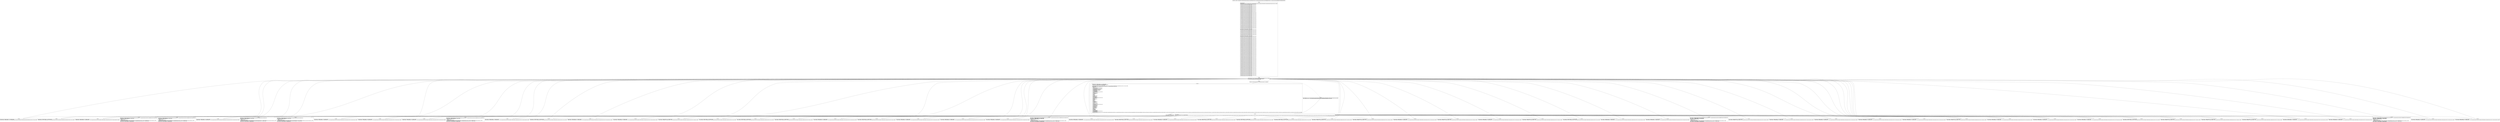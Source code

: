 digraph "CFG forcom.google.android.gms.internal.ads.zzari.createFromParcel(Landroid\/os\/Parcel;)Ljava\/lang\/Object;" {
Node_0 [shape=record,label="{0\:\ 0x0000|MTH_ENTER_BLOCK\l|0x0000: INVOKE  (r64 I:int) = (r67 I:android.os.Parcel) com.google.android.gms.common.internal.safeparcel.SafeParcelReader.validateObjectHeader(android.os.Parcel):int type: STATIC \l0x0004: CONST  (r3 I:?[int, float, boolean, short, byte, char, OBJECT, ARRAY]) = \l  (0 ?[int, float, boolean, short, byte, char, OBJECT, ARRAY])\l \l0x0005: CONST  (r4 I:?[int, float, boolean, short, byte, char, OBJECT, ARRAY]) = \l  (0 ?[int, float, boolean, short, byte, char, OBJECT, ARRAY])\l \l0x0006: CONST  (r5 I:?[int, float, boolean, short, byte, char, OBJECT, ARRAY]) = \l  (0 ?[int, float, boolean, short, byte, char, OBJECT, ARRAY])\l \l0x0007: CONST  (r6 I:?[int, float, boolean, short, byte, char, OBJECT, ARRAY]) = \l  (0 ?[int, float, boolean, short, byte, char, OBJECT, ARRAY])\l \l0x0008: CONST  (r7 I:?[int, float, boolean, short, byte, char, OBJECT, ARRAY]) = \l  (0 ?[int, float, boolean, short, byte, char, OBJECT, ARRAY])\l \l0x0009: CONST  (r8 I:?[int, float, boolean, short, byte, char, OBJECT, ARRAY]) = \l  (0 ?[int, float, boolean, short, byte, char, OBJECT, ARRAY])\l \l0x000a: CONST  (r9 I:?[int, float, boolean, short, byte, char, OBJECT, ARRAY]) = \l  (0 ?[int, float, boolean, short, byte, char, OBJECT, ARRAY])\l \l0x000b: CONST  (r10 I:?[int, float, boolean, short, byte, char, OBJECT, ARRAY]) = \l  (0 ?[int, float, boolean, short, byte, char, OBJECT, ARRAY])\l \l0x000c: CONST  (r11 I:?[int, float, boolean, short, byte, char, OBJECT, ARRAY]) = \l  (0 ?[int, float, boolean, short, byte, char, OBJECT, ARRAY])\l \l0x000d: CONST  (r12 I:?[int, float, boolean, short, byte, char, OBJECT, ARRAY]) = \l  (0 ?[int, float, boolean, short, byte, char, OBJECT, ARRAY])\l \l0x000e: CONST  (r13 I:?[int, float, boolean, short, byte, char, OBJECT, ARRAY]) = \l  (0 ?[int, float, boolean, short, byte, char, OBJECT, ARRAY])\l \l0x000f: CONST  (r14 I:?[int, float, boolean, short, byte, char, OBJECT, ARRAY]) = \l  (0 ?[int, float, boolean, short, byte, char, OBJECT, ARRAY])\l \l0x0010: CONST  (r15 I:?[int, float, boolean, short, byte, char, OBJECT, ARRAY]) = \l  (0 ?[int, float, boolean, short, byte, char, OBJECT, ARRAY])\l \l0x0011: CONST  (r16 I:?[int, float, boolean, short, byte, char, OBJECT, ARRAY]) = \l  (0 ?[int, float, boolean, short, byte, char, OBJECT, ARRAY])\l \l0x0013: CONST  (r17 I:?[int, float, boolean, short, byte, char, OBJECT, ARRAY]) = \l  (0 ?[int, float, boolean, short, byte, char, OBJECT, ARRAY])\l \l0x0015: CONST  (r18 I:?[int, float, boolean, short, byte, char, OBJECT, ARRAY]) = \l  (0 ?[int, float, boolean, short, byte, char, OBJECT, ARRAY])\l \l0x0017: CONST  (r19 I:?[int, float, boolean, short, byte, char, OBJECT, ARRAY]) = \l  (0 ?[int, float, boolean, short, byte, char, OBJECT, ARRAY])\l \l0x0019: CONST  (r20 I:?[int, float, boolean, short, byte, char, OBJECT, ARRAY]) = \l  (0 ?[int, float, boolean, short, byte, char, OBJECT, ARRAY])\l \l0x001b: CONST  (r21 I:?[int, float, boolean, short, byte, char, OBJECT, ARRAY]) = \l  (0 ?[int, float, boolean, short, byte, char, OBJECT, ARRAY])\l \l0x001d: CONST  (r22 I:?[int, float, boolean, short, byte, char, OBJECT, ARRAY]) = \l  (0 ?[int, float, boolean, short, byte, char, OBJECT, ARRAY])\l \l0x001f: CONST  (r23 I:?[long, double]) = (0 ?[long, double]) \l0x0021: CONST  (r25 I:?[int, float, boolean, short, byte, char, OBJECT, ARRAY]) = \l  (0 ?[int, float, boolean, short, byte, char, OBJECT, ARRAY])\l \l0x0023: CONST  (r26 I:?[int, float, boolean, short, byte, char, OBJECT, ARRAY]) = \l  (0 ?[int, float, boolean, short, byte, char, OBJECT, ARRAY])\l \l0x0025: CONST  (r27 I:?[int, float, boolean, short, byte, char, OBJECT, ARRAY]) = \l  (0 ?[int, float, boolean, short, byte, char, OBJECT, ARRAY])\l \l0x0027: CONST  (r28 I:?[int, float, boolean, short, byte, char, OBJECT, ARRAY]) = \l  (0 ?[int, float, boolean, short, byte, char, OBJECT, ARRAY])\l \l0x0029: CONST  (r29 I:?[int, float, boolean, short, byte, char, OBJECT, ARRAY]) = \l  (0 ?[int, float, boolean, short, byte, char, OBJECT, ARRAY])\l \l0x002b: CONST  (r30 I:?[long, double]) = (0 ?[long, double]) \l0x002d: CONST  (r32 I:?[int, float, boolean, short, byte, char, OBJECT, ARRAY]) = \l  (0 ?[int, float, boolean, short, byte, char, OBJECT, ARRAY])\l \l0x002f: CONST  (r33 I:?[int, float, boolean, short, byte, char, OBJECT, ARRAY]) = \l  (0 ?[int, float, boolean, short, byte, char, OBJECT, ARRAY])\l \l0x0031: CONST  (r34 I:?[int, float, boolean, short, byte, char, OBJECT, ARRAY]) = \l  (0 ?[int, float, boolean, short, byte, char, OBJECT, ARRAY])\l \l0x0033: CONST  (r35 I:?[int, float, boolean, short, byte, char, OBJECT, ARRAY]) = \l  (0 ?[int, float, boolean, short, byte, char, OBJECT, ARRAY])\l \l0x0035: CONST  (r36 I:?[int, float, boolean, short, byte, char, OBJECT, ARRAY]) = \l  (0 ?[int, float, boolean, short, byte, char, OBJECT, ARRAY])\l \l0x0037: CONST  (r37 I:?[int, float, boolean, short, byte, char, OBJECT, ARRAY]) = \l  (0 ?[int, float, boolean, short, byte, char, OBJECT, ARRAY])\l \l0x0039: CONST  (r38 I:?[int, float, boolean, short, byte, char, OBJECT, ARRAY]) = \l  (0 ?[int, float, boolean, short, byte, char, OBJECT, ARRAY])\l \l0x003b: CONST  (r39 I:?[int, float, boolean, short, byte, char, OBJECT, ARRAY]) = \l  (0 ?[int, float, boolean, short, byte, char, OBJECT, ARRAY])\l \l0x003d: CONST  (r40 I:?[int, float, boolean, short, byte, char, OBJECT, ARRAY]) = \l  (0 ?[int, float, boolean, short, byte, char, OBJECT, ARRAY])\l \l0x003f: CONST  (r41 I:?[int, float, boolean, short, byte, char, OBJECT, ARRAY]) = \l  (0 ?[int, float, boolean, short, byte, char, OBJECT, ARRAY])\l \l0x0041: CONST  (r42 I:?[int, float, boolean, short, byte, char, OBJECT, ARRAY]) = \l  (0 ?[int, float, boolean, short, byte, char, OBJECT, ARRAY])\l \l0x0043: CONST  (r43 I:?[int, float, boolean, short, byte, char, OBJECT, ARRAY]) = \l  (0 ?[int, float, boolean, short, byte, char, OBJECT, ARRAY])\l \l0x0045: CONST  (r44 I:?[int, float, boolean, short, byte, char, OBJECT, ARRAY]) = \l  (0 ?[int, float, boolean, short, byte, char, OBJECT, ARRAY])\l \l0x0047: CONST  (r45 I:?[int, float, boolean, short, byte, char, OBJECT, ARRAY]) = \l  (0 ?[int, float, boolean, short, byte, char, OBJECT, ARRAY])\l \l0x0049: CONST  (r46 I:?[int, float, boolean, short, byte, char, OBJECT, ARRAY]) = \l  (0 ?[int, float, boolean, short, byte, char, OBJECT, ARRAY])\l \l0x004b: CONST  (r47 I:?[int, float, boolean, short, byte, char, OBJECT, ARRAY]) = \l  (0 ?[int, float, boolean, short, byte, char, OBJECT, ARRAY])\l \l0x004d: CONST  (r48 I:?[int, float, boolean, short, byte, char, OBJECT, ARRAY]) = \l  (0 ?[int, float, boolean, short, byte, char, OBJECT, ARRAY])\l \l0x004f: CONST  (r49 I:?[int, float, boolean, short, byte, char, OBJECT, ARRAY]) = \l  (0 ?[int, float, boolean, short, byte, char, OBJECT, ARRAY])\l \l0x0051: CONST  (r50 I:?[int, float, boolean, short, byte, char, OBJECT, ARRAY]) = \l  (0 ?[int, float, boolean, short, byte, char, OBJECT, ARRAY])\l \l0x0053: CONST  (r51 I:?[int, float, boolean, short, byte, char, OBJECT, ARRAY]) = \l  (0 ?[int, float, boolean, short, byte, char, OBJECT, ARRAY])\l \l0x0055: CONST  (r52 I:?[int, float, boolean, short, byte, char, OBJECT, ARRAY]) = \l  (0 ?[int, float, boolean, short, byte, char, OBJECT, ARRAY])\l \l0x0057: CONST  (r53 I:?[int, float, boolean, short, byte, char, OBJECT, ARRAY]) = \l  (0 ?[int, float, boolean, short, byte, char, OBJECT, ARRAY])\l \l0x0059: CONST  (r54 I:?[int, float, boolean, short, byte, char, OBJECT, ARRAY]) = \l  (0 ?[int, float, boolean, short, byte, char, OBJECT, ARRAY])\l \l0x005b: CONST  (r55 I:?[int, float, boolean, short, byte, char, OBJECT, ARRAY]) = \l  (0 ?[int, float, boolean, short, byte, char, OBJECT, ARRAY])\l \l0x005d: CONST  (r56 I:?[int, float, boolean, short, byte, char, OBJECT, ARRAY]) = \l  (0 ?[int, float, boolean, short, byte, char, OBJECT, ARRAY])\l \l0x005f: CONST  (r57 I:?[int, float, boolean, short, byte, char, OBJECT, ARRAY]) = \l  (0 ?[int, float, boolean, short, byte, char, OBJECT, ARRAY])\l \l0x0061: CONST  (r58 I:?[int, float, boolean, short, byte, char, OBJECT, ARRAY]) = \l  (0 ?[int, float, boolean, short, byte, char, OBJECT, ARRAY])\l \l0x0063: CONST  (r59 I:?[int, float, boolean, short, byte, char, OBJECT, ARRAY]) = \l  (0 ?[int, float, boolean, short, byte, char, OBJECT, ARRAY])\l \l0x0065: CONST  (r60 I:?[int, float, boolean, short, byte, char, OBJECT, ARRAY]) = \l  (0 ?[int, float, boolean, short, byte, char, OBJECT, ARRAY])\l \l0x0067: CONST  (r61 I:?[int, float, boolean, short, byte, char, OBJECT, ARRAY]) = \l  (0 ?[int, float, boolean, short, byte, char, OBJECT, ARRAY])\l \l0x0069: CONST  (r62 I:?[int, float, boolean, short, byte, char, OBJECT, ARRAY]) = \l  (0 ?[int, float, boolean, short, byte, char, OBJECT, ARRAY])\l \l0x006b: CONST  (r63 I:?[int, float, boolean, short, byte, char, OBJECT, ARRAY]) = \l  (0 ?[int, float, boolean, short, byte, char, OBJECT, ARRAY])\l \l}"];
Node_1 [shape=record,label="{1\:\ 0x006d|0x006d: INVOKE  (r2 I:int) = (r67 I:android.os.Parcel) android.os.Parcel.dataPosition():int type: VIRTUAL \l0x0071: MOVE  (r0 I:?[int, float, boolean, short, byte, char, OBJECT, ARRAY]) = \l  (r64 I:?[int, float, boolean, short, byte, char, OBJECT, ARRAY])\l \l}"];
Node_2 [shape=record,label="{2\:\ 0x0073|0x0073: IF  (r2 I:?[int, byte, short, char]) \>= (r0 I:?[int, byte, short, char])  \-\> B:65:0x0284 \l}"];
Node_3 [shape=record,label="{3\:\ 0x0075|0x0075: INVOKE  (r2 I:int) = (r67 I:android.os.Parcel) com.google.android.gms.common.internal.safeparcel.SafeParcelReader.readHeader(android.os.Parcel):int type: STATIC \l0x0079: INVOKE  (r65 I:int) = (r2 I:int) com.google.android.gms.common.internal.safeparcel.SafeParcelReader.getFieldId(int):int type: STATIC \l}"];
Node_4 [shape=record,label="{4\:\ 0x007d|0x007d: SWITCH  \l  (r65 I:?[int, float, boolean, short, byte, char, OBJECT, ARRAY])\l k:[1, 2, 3, 4, 5, 6, 7, 8, 9, 10, 11, 12, 13, 14, 15, 16, 17, 18, 19, 20, 21, 22, 23, 24, 25, 26, 27, 28, 29, 30, 31, 32, 33, 34, 35, 36, 37, 38, 39, 40, 41, 42, 43, 44, 45, 46, 47, 48, 49, 50, 51, 52, 53, 54, 55, 56, 57, 58, 59, 60, 61, 62, 63, 64, 65] t:[0x0086, 0x008d, 0x0094, 0x00a0, 0x00ac, 0x00b3, 0x00bf, 0x00cb, 0x00d2, 0x00d9, 0x00e0, 0x00ec, 0x00f4, 0x00fc, 0x0104, 0x010c, 0x0080, 0x0114, 0x011c, 0x0124, 0x012c, 0x0080, 0x0080, 0x0080, 0x0134, 0x013c, 0x0144, 0x014c, 0x0154, 0x0164, 0x016c, 0x0080, 0x0174, 0x017c, 0x0184, 0x018c, 0x0194, 0x019c, 0x01a4, 0x01ac, 0x01b4, 0x01bc, 0x01c4, 0x01cc, 0x01d4, 0x01dc, 0x01ec, 0x01f4, 0x01fc, 0x0204, 0x020c, 0x0214, 0x021c, 0x0224, 0x022c, 0x0234, 0x023c, 0x0244, 0x024c, 0x0254, 0x025c, 0x0080, 0x0264, 0x0274, 0x027c] \l}"];
Node_5 [shape=record,label="{5\:\ 0x0080|0x0080: MOVE  (r0 I:?[OBJECT, ARRAY]) = (r67 I:?[OBJECT, ARRAY]) \l0x0082: INVOKE  (r0 I:android.os.Parcel), (r2 I:int) com.google.android.gms.common.internal.safeparcel.SafeParcelReader.skipUnknownField(android.os.Parcel, int):void type: STATIC \l}"];
Node_6 [shape=record,label="{6\:\ 0x0086|0x0086: MOVE  (r0 I:?[OBJECT, ARRAY]) = (r67 I:?[OBJECT, ARRAY]) \l0x0088: INVOKE  (r3 I:int) = (r0 I:android.os.Parcel), (r2 I:int) com.google.android.gms.common.internal.safeparcel.SafeParcelReader.readInt(android.os.Parcel, int):int type: STATIC \l}"];
Node_7 [shape=record,label="{7\:\ 0x008d|0x008d: MOVE  (r0 I:?[OBJECT, ARRAY]) = (r67 I:?[OBJECT, ARRAY]) \l0x008f: INVOKE  (r4 I:android.os.Bundle) = (r0 I:android.os.Parcel), (r2 I:int) com.google.android.gms.common.internal.safeparcel.SafeParcelReader.createBundle(android.os.Parcel, int):android.os.Bundle type: STATIC \l}"];
Node_8 [shape=record,label="{8\:\ 0x0094|0x0094: SGET  (r5 I:android.os.Parcelable$Creator\<com.google.android.gms.internal.ads.zzxx\>) =  com.google.android.gms.internal.ads.zzxx.CREATOR android.os.Parcelable$Creator \l0x0096: MOVE  (r0 I:?[OBJECT, ARRAY]) = (r67 I:?[OBJECT, ARRAY]) \l0x0098: INVOKE  (r2 I:android.os.Parcelable) = \l  (r0 I:android.os.Parcel)\l  (r2 I:int)\l  (r5 I:android.os.Parcelable$Creator)\l com.google.android.gms.common.internal.safeparcel.SafeParcelReader.createParcelable(android.os.Parcel, int, android.os.Parcelable$Creator):android.os.Parcelable type: STATIC \l0x009c: CHECK_CAST  (r2 I:com.google.android.gms.internal.ads.zzxx) = (com.google.android.gms.internal.ads.zzxx) (r2 I:?[OBJECT, ARRAY]) \l0x009e: MOVE  (r5 I:?[OBJECT, ARRAY]) = (r2 I:?[OBJECT, ARRAY]) \l}"];
Node_9 [shape=record,label="{9\:\ 0x00a0|0x00a0: SGET  (r6 I:android.os.Parcelable$Creator\<com.google.android.gms.internal.ads.zzyb\>) =  com.google.android.gms.internal.ads.zzyb.CREATOR android.os.Parcelable$Creator \l0x00a2: MOVE  (r0 I:?[OBJECT, ARRAY]) = (r67 I:?[OBJECT, ARRAY]) \l0x00a4: INVOKE  (r2 I:android.os.Parcelable) = \l  (r0 I:android.os.Parcel)\l  (r2 I:int)\l  (r6 I:android.os.Parcelable$Creator)\l com.google.android.gms.common.internal.safeparcel.SafeParcelReader.createParcelable(android.os.Parcel, int, android.os.Parcelable$Creator):android.os.Parcelable type: STATIC \l0x00a8: CHECK_CAST  (r2 I:com.google.android.gms.internal.ads.zzyb) = (com.google.android.gms.internal.ads.zzyb) (r2 I:?[OBJECT, ARRAY]) \l0x00aa: MOVE  (r6 I:?[OBJECT, ARRAY]) = (r2 I:?[OBJECT, ARRAY]) \l}"];
Node_10 [shape=record,label="{10\:\ 0x00ac|0x00ac: MOVE  (r0 I:?[OBJECT, ARRAY]) = (r67 I:?[OBJECT, ARRAY]) \l0x00ae: INVOKE  (r7 I:java.lang.String) = (r0 I:android.os.Parcel), (r2 I:int) com.google.android.gms.common.internal.safeparcel.SafeParcelReader.createString(android.os.Parcel, int):java.lang.String type: STATIC \l}"];
Node_11 [shape=record,label="{11\:\ 0x00b3|0x00b3: SGET  (r8 I:android.os.Parcelable$Creator) =  android.content.pm.ApplicationInfo.CREATOR android.os.Parcelable$Creator \l0x00b5: MOVE  (r0 I:?[OBJECT, ARRAY]) = (r67 I:?[OBJECT, ARRAY]) \l0x00b7: INVOKE  (r2 I:android.os.Parcelable) = \l  (r0 I:android.os.Parcel)\l  (r2 I:int)\l  (r8 I:android.os.Parcelable$Creator)\l com.google.android.gms.common.internal.safeparcel.SafeParcelReader.createParcelable(android.os.Parcel, int, android.os.Parcelable$Creator):android.os.Parcelable type: STATIC \l0x00bb: CHECK_CAST  (r2 I:android.content.pm.ApplicationInfo) = (android.content.pm.ApplicationInfo) (r2 I:?[OBJECT, ARRAY]) \l0x00bd: MOVE  (r8 I:?[OBJECT, ARRAY]) = (r2 I:?[OBJECT, ARRAY]) \l}"];
Node_12 [shape=record,label="{12\:\ 0x00bf|0x00bf: SGET  (r9 I:android.os.Parcelable$Creator) =  android.content.pm.PackageInfo.CREATOR android.os.Parcelable$Creator \l0x00c1: MOVE  (r0 I:?[OBJECT, ARRAY]) = (r67 I:?[OBJECT, ARRAY]) \l0x00c3: INVOKE  (r2 I:android.os.Parcelable) = \l  (r0 I:android.os.Parcel)\l  (r2 I:int)\l  (r9 I:android.os.Parcelable$Creator)\l com.google.android.gms.common.internal.safeparcel.SafeParcelReader.createParcelable(android.os.Parcel, int, android.os.Parcelable$Creator):android.os.Parcelable type: STATIC \l0x00c7: CHECK_CAST  (r2 I:android.content.pm.PackageInfo) = (android.content.pm.PackageInfo) (r2 I:?[OBJECT, ARRAY]) \l0x00c9: MOVE  (r9 I:?[OBJECT, ARRAY]) = (r2 I:?[OBJECT, ARRAY]) \l}"];
Node_13 [shape=record,label="{13\:\ 0x00cb|0x00cb: MOVE  (r0 I:?[OBJECT, ARRAY]) = (r67 I:?[OBJECT, ARRAY]) \l0x00cd: INVOKE  (r10 I:java.lang.String) = (r0 I:android.os.Parcel), (r2 I:int) com.google.android.gms.common.internal.safeparcel.SafeParcelReader.createString(android.os.Parcel, int):java.lang.String type: STATIC \l}"];
Node_14 [shape=record,label="{14\:\ 0x00d2|0x00d2: MOVE  (r0 I:?[OBJECT, ARRAY]) = (r67 I:?[OBJECT, ARRAY]) \l0x00d4: INVOKE  (r11 I:java.lang.String) = (r0 I:android.os.Parcel), (r2 I:int) com.google.android.gms.common.internal.safeparcel.SafeParcelReader.createString(android.os.Parcel, int):java.lang.String type: STATIC \l}"];
Node_15 [shape=record,label="{15\:\ 0x00d9|0x00d9: MOVE  (r0 I:?[OBJECT, ARRAY]) = (r67 I:?[OBJECT, ARRAY]) \l0x00db: INVOKE  (r12 I:java.lang.String) = (r0 I:android.os.Parcel), (r2 I:int) com.google.android.gms.common.internal.safeparcel.SafeParcelReader.createString(android.os.Parcel, int):java.lang.String type: STATIC \l}"];
Node_16 [shape=record,label="{16\:\ 0x00e0|0x00e0: SGET  (r13 I:android.os.Parcelable$Creator\<com.google.android.gms.internal.ads.zzbaj\>) =  com.google.android.gms.internal.ads.zzbaj.CREATOR android.os.Parcelable$Creator \l0x00e2: MOVE  (r0 I:?[OBJECT, ARRAY]) = (r67 I:?[OBJECT, ARRAY]) \l0x00e4: INVOKE  (r2 I:android.os.Parcelable) = \l  (r0 I:android.os.Parcel)\l  (r2 I:int)\l  (r13 I:android.os.Parcelable$Creator)\l com.google.android.gms.common.internal.safeparcel.SafeParcelReader.createParcelable(android.os.Parcel, int, android.os.Parcelable$Creator):android.os.Parcelable type: STATIC \l0x00e8: CHECK_CAST  (r2 I:com.google.android.gms.internal.ads.zzbaj) = (com.google.android.gms.internal.ads.zzbaj) (r2 I:?[OBJECT, ARRAY]) \l0x00ea: MOVE  (r13 I:?[OBJECT, ARRAY]) = (r2 I:?[OBJECT, ARRAY]) \l}"];
Node_17 [shape=record,label="{17\:\ 0x00ec|0x00ec: MOVE  (r0 I:?[OBJECT, ARRAY]) = (r67 I:?[OBJECT, ARRAY]) \l0x00ee: INVOKE  (r14 I:android.os.Bundle) = (r0 I:android.os.Parcel), (r2 I:int) com.google.android.gms.common.internal.safeparcel.SafeParcelReader.createBundle(android.os.Parcel, int):android.os.Bundle type: STATIC \l}"];
Node_18 [shape=record,label="{18\:\ 0x00f4|0x00f4: MOVE  (r0 I:?[OBJECT, ARRAY]) = (r67 I:?[OBJECT, ARRAY]) \l0x00f6: INVOKE  (r15 I:int) = (r0 I:android.os.Parcel), (r2 I:int) com.google.android.gms.common.internal.safeparcel.SafeParcelReader.readInt(android.os.Parcel, int):int type: STATIC \l}"];
Node_19 [shape=record,label="{19\:\ 0x00fc|0x00fc: MOVE  (r0 I:?[OBJECT, ARRAY]) = (r67 I:?[OBJECT, ARRAY]) \l0x00fe: INVOKE  (r16 I:java.util.ArrayList) = (r0 I:android.os.Parcel), (r2 I:int) com.google.android.gms.common.internal.safeparcel.SafeParcelReader.createStringList(android.os.Parcel, int):java.util.ArrayList type: STATIC \l}"];
Node_20 [shape=record,label="{20\:\ 0x0104|0x0104: MOVE  (r0 I:?[OBJECT, ARRAY]) = (r67 I:?[OBJECT, ARRAY]) \l0x0106: INVOKE  (r17 I:android.os.Bundle) = (r0 I:android.os.Parcel), (r2 I:int) com.google.android.gms.common.internal.safeparcel.SafeParcelReader.createBundle(android.os.Parcel, int):android.os.Bundle type: STATIC \l}"];
Node_21 [shape=record,label="{21\:\ 0x010c|0x010c: MOVE  (r0 I:?[OBJECT, ARRAY]) = (r67 I:?[OBJECT, ARRAY]) \l0x010e: INVOKE  (r18 I:boolean) = (r0 I:android.os.Parcel), (r2 I:int) com.google.android.gms.common.internal.safeparcel.SafeParcelReader.readBoolean(android.os.Parcel, int):boolean type: STATIC \l}"];
Node_22 [shape=record,label="{22\:\ 0x0114|0x0114: MOVE  (r0 I:?[OBJECT, ARRAY]) = (r67 I:?[OBJECT, ARRAY]) \l0x0116: INVOKE  (r19 I:int) = (r0 I:android.os.Parcel), (r2 I:int) com.google.android.gms.common.internal.safeparcel.SafeParcelReader.readInt(android.os.Parcel, int):int type: STATIC \l}"];
Node_23 [shape=record,label="{23\:\ 0x011c|0x011c: MOVE  (r0 I:?[OBJECT, ARRAY]) = (r67 I:?[OBJECT, ARRAY]) \l0x011e: INVOKE  (r20 I:int) = (r0 I:android.os.Parcel), (r2 I:int) com.google.android.gms.common.internal.safeparcel.SafeParcelReader.readInt(android.os.Parcel, int):int type: STATIC \l}"];
Node_24 [shape=record,label="{24\:\ 0x0124|0x0124: MOVE  (r0 I:?[OBJECT, ARRAY]) = (r67 I:?[OBJECT, ARRAY]) \l0x0126: INVOKE  (r21 I:float) = (r0 I:android.os.Parcel), (r2 I:int) com.google.android.gms.common.internal.safeparcel.SafeParcelReader.readFloat(android.os.Parcel, int):float type: STATIC \l}"];
Node_25 [shape=record,label="{25\:\ 0x012c|0x012c: MOVE  (r0 I:?[OBJECT, ARRAY]) = (r67 I:?[OBJECT, ARRAY]) \l0x012e: INVOKE  (r22 I:java.lang.String) = (r0 I:android.os.Parcel), (r2 I:int) com.google.android.gms.common.internal.safeparcel.SafeParcelReader.createString(android.os.Parcel, int):java.lang.String type: STATIC \l}"];
Node_26 [shape=record,label="{26\:\ 0x0134|0x0134: MOVE  (r0 I:?[OBJECT, ARRAY]) = (r67 I:?[OBJECT, ARRAY]) \l0x0136: INVOKE  (r23 I:long) = (r0 I:android.os.Parcel), (r2 I:int) com.google.android.gms.common.internal.safeparcel.SafeParcelReader.readLong(android.os.Parcel, int):long type: STATIC \l}"];
Node_27 [shape=record,label="{27\:\ 0x013c|0x013c: MOVE  (r0 I:?[OBJECT, ARRAY]) = (r67 I:?[OBJECT, ARRAY]) \l0x013e: INVOKE  (r25 I:java.lang.String) = (r0 I:android.os.Parcel), (r2 I:int) com.google.android.gms.common.internal.safeparcel.SafeParcelReader.createString(android.os.Parcel, int):java.lang.String type: STATIC \l}"];
Node_28 [shape=record,label="{28\:\ 0x0144|0x0144: MOVE  (r0 I:?[OBJECT, ARRAY]) = (r67 I:?[OBJECT, ARRAY]) \l0x0146: INVOKE  (r26 I:java.util.ArrayList) = (r0 I:android.os.Parcel), (r2 I:int) com.google.android.gms.common.internal.safeparcel.SafeParcelReader.createStringList(android.os.Parcel, int):java.util.ArrayList type: STATIC \l}"];
Node_29 [shape=record,label="{29\:\ 0x014c|0x014c: MOVE  (r0 I:?[OBJECT, ARRAY]) = (r67 I:?[OBJECT, ARRAY]) \l0x014e: INVOKE  (r27 I:java.lang.String) = (r0 I:android.os.Parcel), (r2 I:int) com.google.android.gms.common.internal.safeparcel.SafeParcelReader.createString(android.os.Parcel, int):java.lang.String type: STATIC \l}"];
Node_30 [shape=record,label="{30\:\ 0x0154|0x0154: SGET  (r28 I:android.os.Parcelable$Creator\<com.google.android.gms.internal.ads.zzadx\>) =  com.google.android.gms.internal.ads.zzadx.CREATOR android.os.Parcelable$Creator \l0x0156: MOVE  (r0 I:?[OBJECT, ARRAY]) = (r67 I:?[OBJECT, ARRAY]) \l0x0158: MOVE  (r1 I:?[OBJECT, ARRAY]) = (r28 I:?[OBJECT, ARRAY]) \l0x015a: INVOKE  (r2 I:android.os.Parcelable) = \l  (r0 I:android.os.Parcel)\l  (r2 I:int)\l  (r1 I:android.os.Parcelable$Creator)\l com.google.android.gms.common.internal.safeparcel.SafeParcelReader.createParcelable(android.os.Parcel, int, android.os.Parcelable$Creator):android.os.Parcelable type: STATIC \l0x015e: CHECK_CAST  (r2 I:com.google.android.gms.internal.ads.zzadx) = (com.google.android.gms.internal.ads.zzadx) (r2 I:?[OBJECT, ARRAY]) \l0x0160: MOVE  (r28 I:?[OBJECT, ARRAY]) = (r2 I:?[OBJECT, ARRAY]) \l}"];
Node_31 [shape=record,label="{31\:\ 0x0164|0x0164: MOVE  (r0 I:?[OBJECT, ARRAY]) = (r67 I:?[OBJECT, ARRAY]) \l0x0166: INVOKE  (r29 I:java.util.ArrayList) = (r0 I:android.os.Parcel), (r2 I:int) com.google.android.gms.common.internal.safeparcel.SafeParcelReader.createStringList(android.os.Parcel, int):java.util.ArrayList type: STATIC \l}"];
Node_32 [shape=record,label="{32\:\ 0x016c|0x016c: MOVE  (r0 I:?[OBJECT, ARRAY]) = (r67 I:?[OBJECT, ARRAY]) \l0x016e: INVOKE  (r30 I:long) = (r0 I:android.os.Parcel), (r2 I:int) com.google.android.gms.common.internal.safeparcel.SafeParcelReader.readLong(android.os.Parcel, int):long type: STATIC \l}"];
Node_33 [shape=record,label="{33\:\ 0x0174|0x0174: MOVE  (r0 I:?[OBJECT, ARRAY]) = (r67 I:?[OBJECT, ARRAY]) \l0x0176: INVOKE  (r32 I:java.lang.String) = (r0 I:android.os.Parcel), (r2 I:int) com.google.android.gms.common.internal.safeparcel.SafeParcelReader.createString(android.os.Parcel, int):java.lang.String type: STATIC \l}"];
Node_34 [shape=record,label="{34\:\ 0x017c|0x017c: MOVE  (r0 I:?[OBJECT, ARRAY]) = (r67 I:?[OBJECT, ARRAY]) \l0x017e: INVOKE  (r33 I:float) = (r0 I:android.os.Parcel), (r2 I:int) com.google.android.gms.common.internal.safeparcel.SafeParcelReader.readFloat(android.os.Parcel, int):float type: STATIC \l}"];
Node_35 [shape=record,label="{35\:\ 0x0184|0x0184: MOVE  (r0 I:?[OBJECT, ARRAY]) = (r67 I:?[OBJECT, ARRAY]) \l0x0186: INVOKE  (r35 I:int) = (r0 I:android.os.Parcel), (r2 I:int) com.google.android.gms.common.internal.safeparcel.SafeParcelReader.readInt(android.os.Parcel, int):int type: STATIC \l}"];
Node_36 [shape=record,label="{36\:\ 0x018c|0x018c: MOVE  (r0 I:?[OBJECT, ARRAY]) = (r67 I:?[OBJECT, ARRAY]) \l0x018e: INVOKE  (r36 I:int) = (r0 I:android.os.Parcel), (r2 I:int) com.google.android.gms.common.internal.safeparcel.SafeParcelReader.readInt(android.os.Parcel, int):int type: STATIC \l}"];
Node_37 [shape=record,label="{37\:\ 0x0194|0x0194: MOVE  (r0 I:?[OBJECT, ARRAY]) = (r67 I:?[OBJECT, ARRAY]) \l0x0196: INVOKE  (r37 I:boolean) = (r0 I:android.os.Parcel), (r2 I:int) com.google.android.gms.common.internal.safeparcel.SafeParcelReader.readBoolean(android.os.Parcel, int):boolean type: STATIC \l}"];
Node_38 [shape=record,label="{38\:\ 0x019c|0x019c: MOVE  (r0 I:?[OBJECT, ARRAY]) = (r67 I:?[OBJECT, ARRAY]) \l0x019e: INVOKE  (r38 I:boolean) = (r0 I:android.os.Parcel), (r2 I:int) com.google.android.gms.common.internal.safeparcel.SafeParcelReader.readBoolean(android.os.Parcel, int):boolean type: STATIC \l}"];
Node_39 [shape=record,label="{39\:\ 0x01a4|0x01a4: MOVE  (r0 I:?[OBJECT, ARRAY]) = (r67 I:?[OBJECT, ARRAY]) \l0x01a6: INVOKE  (r39 I:java.lang.String) = (r0 I:android.os.Parcel), (r2 I:int) com.google.android.gms.common.internal.safeparcel.SafeParcelReader.createString(android.os.Parcel, int):java.lang.String type: STATIC \l}"];
Node_40 [shape=record,label="{40\:\ 0x01ac|0x01ac: MOVE  (r0 I:?[OBJECT, ARRAY]) = (r67 I:?[OBJECT, ARRAY]) \l0x01ae: INVOKE  (r34 I:boolean) = (r0 I:android.os.Parcel), (r2 I:int) com.google.android.gms.common.internal.safeparcel.SafeParcelReader.readBoolean(android.os.Parcel, int):boolean type: STATIC \l}"];
Node_41 [shape=record,label="{41\:\ 0x01b4|0x01b4: MOVE  (r0 I:?[OBJECT, ARRAY]) = (r67 I:?[OBJECT, ARRAY]) \l0x01b6: INVOKE  (r40 I:java.lang.String) = (r0 I:android.os.Parcel), (r2 I:int) com.google.android.gms.common.internal.safeparcel.SafeParcelReader.createString(android.os.Parcel, int):java.lang.String type: STATIC \l}"];
Node_42 [shape=record,label="{42\:\ 0x01bc|0x01bc: MOVE  (r0 I:?[OBJECT, ARRAY]) = (r67 I:?[OBJECT, ARRAY]) \l0x01be: INVOKE  (r41 I:boolean) = (r0 I:android.os.Parcel), (r2 I:int) com.google.android.gms.common.internal.safeparcel.SafeParcelReader.readBoolean(android.os.Parcel, int):boolean type: STATIC \l}"];
Node_43 [shape=record,label="{43\:\ 0x01c4|0x01c4: MOVE  (r0 I:?[OBJECT, ARRAY]) = (r67 I:?[OBJECT, ARRAY]) \l0x01c6: INVOKE  (r42 I:int) = (r0 I:android.os.Parcel), (r2 I:int) com.google.android.gms.common.internal.safeparcel.SafeParcelReader.readInt(android.os.Parcel, int):int type: STATIC \l}"];
Node_44 [shape=record,label="{44\:\ 0x01cc|0x01cc: MOVE  (r0 I:?[OBJECT, ARRAY]) = (r67 I:?[OBJECT, ARRAY]) \l0x01ce: INVOKE  (r43 I:android.os.Bundle) = (r0 I:android.os.Parcel), (r2 I:int) com.google.android.gms.common.internal.safeparcel.SafeParcelReader.createBundle(android.os.Parcel, int):android.os.Bundle type: STATIC \l}"];
Node_45 [shape=record,label="{45\:\ 0x01d4|0x01d4: MOVE  (r0 I:?[OBJECT, ARRAY]) = (r67 I:?[OBJECT, ARRAY]) \l0x01d6: INVOKE  (r44 I:java.lang.String) = (r0 I:android.os.Parcel), (r2 I:int) com.google.android.gms.common.internal.safeparcel.SafeParcelReader.createString(android.os.Parcel, int):java.lang.String type: STATIC \l}"];
Node_46 [shape=record,label="{46\:\ 0x01dc|0x01dc: SGET  (r45 I:android.os.Parcelable$Creator\<com.google.android.gms.internal.ads.zzaav\>) =  com.google.android.gms.internal.ads.zzaav.CREATOR android.os.Parcelable$Creator \l0x01de: MOVE  (r0 I:?[OBJECT, ARRAY]) = (r67 I:?[OBJECT, ARRAY]) \l0x01e0: MOVE  (r1 I:?[OBJECT, ARRAY]) = (r45 I:?[OBJECT, ARRAY]) \l0x01e2: INVOKE  (r2 I:android.os.Parcelable) = \l  (r0 I:android.os.Parcel)\l  (r2 I:int)\l  (r1 I:android.os.Parcelable$Creator)\l com.google.android.gms.common.internal.safeparcel.SafeParcelReader.createParcelable(android.os.Parcel, int, android.os.Parcelable$Creator):android.os.Parcelable type: STATIC \l0x01e6: CHECK_CAST  (r2 I:com.google.android.gms.internal.ads.zzaav) = (com.google.android.gms.internal.ads.zzaav) (r2 I:?[OBJECT, ARRAY]) \l0x01e8: MOVE  (r45 I:?[OBJECT, ARRAY]) = (r2 I:?[OBJECT, ARRAY]) \l}"];
Node_47 [shape=record,label="{47\:\ 0x01ec|0x01ec: MOVE  (r0 I:?[OBJECT, ARRAY]) = (r67 I:?[OBJECT, ARRAY]) \l0x01ee: INVOKE  (r46 I:boolean) = (r0 I:android.os.Parcel), (r2 I:int) com.google.android.gms.common.internal.safeparcel.SafeParcelReader.readBoolean(android.os.Parcel, int):boolean type: STATIC \l}"];
Node_48 [shape=record,label="{48\:\ 0x01f4|0x01f4: MOVE  (r0 I:?[OBJECT, ARRAY]) = (r67 I:?[OBJECT, ARRAY]) \l0x01f6: INVOKE  (r47 I:android.os.Bundle) = (r0 I:android.os.Parcel), (r2 I:int) com.google.android.gms.common.internal.safeparcel.SafeParcelReader.createBundle(android.os.Parcel, int):android.os.Bundle type: STATIC \l}"];
Node_49 [shape=record,label="{49\:\ 0x01fc|0x01fc: MOVE  (r0 I:?[OBJECT, ARRAY]) = (r67 I:?[OBJECT, ARRAY]) \l0x01fe: INVOKE  (r48 I:java.lang.String) = (r0 I:android.os.Parcel), (r2 I:int) com.google.android.gms.common.internal.safeparcel.SafeParcelReader.createString(android.os.Parcel, int):java.lang.String type: STATIC \l}"];
Node_50 [shape=record,label="{50\:\ 0x0204|0x0204: MOVE  (r0 I:?[OBJECT, ARRAY]) = (r67 I:?[OBJECT, ARRAY]) \l0x0206: INVOKE  (r49 I:java.lang.String) = (r0 I:android.os.Parcel), (r2 I:int) com.google.android.gms.common.internal.safeparcel.SafeParcelReader.createString(android.os.Parcel, int):java.lang.String type: STATIC \l}"];
Node_51 [shape=record,label="{51\:\ 0x020c|0x020c: MOVE  (r0 I:?[OBJECT, ARRAY]) = (r67 I:?[OBJECT, ARRAY]) \l0x020e: INVOKE  (r50 I:java.lang.String) = (r0 I:android.os.Parcel), (r2 I:int) com.google.android.gms.common.internal.safeparcel.SafeParcelReader.createString(android.os.Parcel, int):java.lang.String type: STATIC \l}"];
Node_52 [shape=record,label="{52\:\ 0x0214|0x0214: MOVE  (r0 I:?[OBJECT, ARRAY]) = (r67 I:?[OBJECT, ARRAY]) \l0x0216: INVOKE  (r51 I:boolean) = (r0 I:android.os.Parcel), (r2 I:int) com.google.android.gms.common.internal.safeparcel.SafeParcelReader.readBoolean(android.os.Parcel, int):boolean type: STATIC \l}"];
Node_53 [shape=record,label="{53\:\ 0x021c|0x021c: MOVE  (r0 I:?[OBJECT, ARRAY]) = (r67 I:?[OBJECT, ARRAY]) \l0x021e: INVOKE  (r52 I:java.util.ArrayList) = (r0 I:android.os.Parcel), (r2 I:int) com.google.android.gms.common.internal.safeparcel.SafeParcelReader.createIntegerList(android.os.Parcel, int):java.util.ArrayList type: STATIC \l}"];
Node_54 [shape=record,label="{54\:\ 0x0224|0x0224: MOVE  (r0 I:?[OBJECT, ARRAY]) = (r67 I:?[OBJECT, ARRAY]) \l0x0226: INVOKE  (r53 I:java.lang.String) = (r0 I:android.os.Parcel), (r2 I:int) com.google.android.gms.common.internal.safeparcel.SafeParcelReader.createString(android.os.Parcel, int):java.lang.String type: STATIC \l}"];
Node_55 [shape=record,label="{55\:\ 0x022c|0x022c: MOVE  (r0 I:?[OBJECT, ARRAY]) = (r67 I:?[OBJECT, ARRAY]) \l0x022e: INVOKE  (r54 I:java.util.ArrayList) = (r0 I:android.os.Parcel), (r2 I:int) com.google.android.gms.common.internal.safeparcel.SafeParcelReader.createStringList(android.os.Parcel, int):java.util.ArrayList type: STATIC \l}"];
Node_56 [shape=record,label="{56\:\ 0x0234|0x0234: MOVE  (r0 I:?[OBJECT, ARRAY]) = (r67 I:?[OBJECT, ARRAY]) \l0x0236: INVOKE  (r55 I:int) = (r0 I:android.os.Parcel), (r2 I:int) com.google.android.gms.common.internal.safeparcel.SafeParcelReader.readInt(android.os.Parcel, int):int type: STATIC \l}"];
Node_57 [shape=record,label="{57\:\ 0x023c|0x023c: MOVE  (r0 I:?[OBJECT, ARRAY]) = (r67 I:?[OBJECT, ARRAY]) \l0x023e: INVOKE  (r56 I:boolean) = (r0 I:android.os.Parcel), (r2 I:int) com.google.android.gms.common.internal.safeparcel.SafeParcelReader.readBoolean(android.os.Parcel, int):boolean type: STATIC \l}"];
Node_58 [shape=record,label="{58\:\ 0x0244|0x0244: MOVE  (r0 I:?[OBJECT, ARRAY]) = (r67 I:?[OBJECT, ARRAY]) \l0x0246: INVOKE  (r57 I:boolean) = (r0 I:android.os.Parcel), (r2 I:int) com.google.android.gms.common.internal.safeparcel.SafeParcelReader.readBoolean(android.os.Parcel, int):boolean type: STATIC \l}"];
Node_59 [shape=record,label="{59\:\ 0x024c|0x024c: MOVE  (r0 I:?[OBJECT, ARRAY]) = (r67 I:?[OBJECT, ARRAY]) \l0x024e: INVOKE  (r58 I:boolean) = (r0 I:android.os.Parcel), (r2 I:int) com.google.android.gms.common.internal.safeparcel.SafeParcelReader.readBoolean(android.os.Parcel, int):boolean type: STATIC \l}"];
Node_60 [shape=record,label="{60\:\ 0x0254|0x0254: MOVE  (r0 I:?[OBJECT, ARRAY]) = (r67 I:?[OBJECT, ARRAY]) \l0x0256: INVOKE  (r59 I:java.util.ArrayList) = (r0 I:android.os.Parcel), (r2 I:int) com.google.android.gms.common.internal.safeparcel.SafeParcelReader.createStringList(android.os.Parcel, int):java.util.ArrayList type: STATIC \l}"];
Node_61 [shape=record,label="{61\:\ 0x025c|0x025c: MOVE  (r0 I:?[OBJECT, ARRAY]) = (r67 I:?[OBJECT, ARRAY]) \l0x025e: INVOKE  (r60 I:java.lang.String) = (r0 I:android.os.Parcel), (r2 I:int) com.google.android.gms.common.internal.safeparcel.SafeParcelReader.createString(android.os.Parcel, int):java.lang.String type: STATIC \l}"];
Node_62 [shape=record,label="{62\:\ 0x0264|0x0264: SGET  (r61 I:android.os.Parcelable$Creator\<com.google.android.gms.internal.ads.zzaiz\>) =  com.google.android.gms.internal.ads.zzaiz.CREATOR android.os.Parcelable$Creator \l0x0266: MOVE  (r0 I:?[OBJECT, ARRAY]) = (r67 I:?[OBJECT, ARRAY]) \l0x0268: MOVE  (r1 I:?[OBJECT, ARRAY]) = (r61 I:?[OBJECT, ARRAY]) \l0x026a: INVOKE  (r2 I:android.os.Parcelable) = \l  (r0 I:android.os.Parcel)\l  (r2 I:int)\l  (r1 I:android.os.Parcelable$Creator)\l com.google.android.gms.common.internal.safeparcel.SafeParcelReader.createParcelable(android.os.Parcel, int, android.os.Parcelable$Creator):android.os.Parcelable type: STATIC \l0x026e: CHECK_CAST  (r2 I:com.google.android.gms.internal.ads.zzaiz) = (com.google.android.gms.internal.ads.zzaiz) (r2 I:?[OBJECT, ARRAY]) \l0x0270: MOVE  (r61 I:?[OBJECT, ARRAY]) = (r2 I:?[OBJECT, ARRAY]) \l}"];
Node_63 [shape=record,label="{63\:\ 0x0274|0x0274: MOVE  (r0 I:?[OBJECT, ARRAY]) = (r67 I:?[OBJECT, ARRAY]) \l0x0276: INVOKE  (r62 I:java.lang.String) = (r0 I:android.os.Parcel), (r2 I:int) com.google.android.gms.common.internal.safeparcel.SafeParcelReader.createString(android.os.Parcel, int):java.lang.String type: STATIC \l}"];
Node_64 [shape=record,label="{64\:\ 0x027c|0x027c: MOVE  (r0 I:?[OBJECT, ARRAY]) = (r67 I:?[OBJECT, ARRAY]) \l0x027e: INVOKE  (r63 I:android.os.Bundle) = (r0 I:android.os.Parcel), (r2 I:int) com.google.android.gms.common.internal.safeparcel.SafeParcelReader.createBundle(android.os.Parcel, int):android.os.Bundle type: STATIC \l}"];
Node_65 [shape=record,label="{65\:\ 0x0284|0x0284: MOVE  (r0 I:?[OBJECT, ARRAY]) = (r67 I:?[OBJECT, ARRAY]) \l0x0286: MOVE  (r1 I:?[int, float, boolean, short, byte, char, OBJECT, ARRAY]) = \l  (r64 I:?[int, float, boolean, short, byte, char, OBJECT, ARRAY])\l \l0x0288: INVOKE  (r0 I:android.os.Parcel), (r1 I:int) com.google.android.gms.common.internal.safeparcel.SafeParcelReader.ensureAtEnd(android.os.Parcel, int):void type: STATIC \l0x028b: NEW_INSTANCE  (r2 I:com.google.android.gms.internal.ads.zzarh) =  com.google.android.gms.internal.ads.zzarh \l0x028d: INVOKE  \l  (r2 I:com.google.android.gms.internal.ads.zzarh)\l  (r3 I:int)\l  (r4 I:android.os.Bundle)\l  (r5 I:com.google.android.gms.internal.ads.zzxx)\l  (r6 I:com.google.android.gms.internal.ads.zzyb)\l  (r7 I:java.lang.String)\l  (r8 I:android.content.pm.ApplicationInfo)\l  (r9 I:android.content.pm.PackageInfo)\l  (r10 I:java.lang.String)\l  (r11 I:java.lang.String)\l  (r12 I:java.lang.String)\l  (r13 I:com.google.android.gms.internal.ads.zzbaj)\l  (r14 I:android.os.Bundle)\l  (r15 I:int)\l  (r16 I:java.util.List)\l  (r17 I:android.os.Bundle)\l  (r18 I:boolean)\l  (r19 I:int)\l  (r20 I:int)\l  (r21 I:float)\l  (r22 I:java.lang.String)\l  (r23 I:long)\l  (r25 I:java.lang.String)\l  (r26 I:java.util.List)\l  (r27 I:java.lang.String)\l  (r28 I:com.google.android.gms.internal.ads.zzadx)\l  (r29 I:java.util.List)\l  (r30 I:long)\l  (r32 I:java.lang.String)\l  (r33 I:float)\l  (r34 I:boolean)\l  (r35 I:int)\l  (r36 I:int)\l  (r37 I:boolean)\l  (r38 I:boolean)\l  (r39 I:java.lang.String)\l  (r40 I:java.lang.String)\l  (r41 I:boolean)\l  (r42 I:int)\l  (r43 I:android.os.Bundle)\l  (r44 I:java.lang.String)\l  (r45 I:com.google.android.gms.internal.ads.zzaav)\l  (r46 I:boolean)\l  (r47 I:android.os.Bundle)\l  (r48 I:java.lang.String)\l  (r49 I:java.lang.String)\l  (r50 I:java.lang.String)\l  (r51 I:boolean)\l  (r52 I:java.util.List)\l  (r53 I:java.lang.String)\l  (r54 I:java.util.List)\l  (r55 I:int)\l  (r56 I:boolean)\l  (r57 I:boolean)\l  (r58 I:boolean)\l  (r59 I:java.util.ArrayList)\l  (r60 I:java.lang.String)\l  (r61 I:com.google.android.gms.internal.ads.zzaiz)\l  (r62 I:java.lang.String)\l  (r63 I:android.os.Bundle)\l com.google.android.gms.internal.ads.zzarh.\<init\>(int, android.os.Bundle, com.google.android.gms.internal.ads.zzxx, com.google.android.gms.internal.ads.zzyb, java.lang.String, android.content.pm.ApplicationInfo, android.content.pm.PackageInfo, java.lang.String, java.lang.String, java.lang.String, com.google.android.gms.internal.ads.zzbaj, android.os.Bundle, int, java.util.List, android.os.Bundle, boolean, int, int, float, java.lang.String, long, java.lang.String, java.util.List, java.lang.String, com.google.android.gms.internal.ads.zzadx, java.util.List, long, java.lang.String, float, boolean, int, int, boolean, boolean, java.lang.String, java.lang.String, boolean, int, android.os.Bundle, java.lang.String, com.google.android.gms.internal.ads.zzaav, boolean, android.os.Bundle, java.lang.String, java.lang.String, java.lang.String, boolean, java.util.List, java.lang.String, java.util.List, int, boolean, boolean, boolean, java.util.ArrayList, java.lang.String, com.google.android.gms.internal.ads.zzaiz, java.lang.String, android.os.Bundle):void type: DIRECT \l}"];
Node_66 [shape=record,label="{66\:\ 0x0290|0x0290: RETURN  (r2 I:java.lang.Object) \l}"];
MethodNode[shape=record,label="{public final \/* synthetic *\/ java.lang.Object com.google.android.gms.internal.ads.zzari.createFromParcel((r66 'this' I:com.google.android.gms.internal.ads.zzari A[IMMUTABLE_TYPE, THIS]), (r67 I:android.os.Parcel A[IMMUTABLE_TYPE, METHOD_ARGUMENT])) }"];
MethodNode -> Node_0;
Node_0 -> Node_1;
Node_1 -> Node_2;
Node_2 -> Node_3[style=dashed];
Node_2 -> Node_65;
Node_3 -> Node_4;
Node_4 -> Node_5;
Node_4 -> Node_6;
Node_4 -> Node_7;
Node_4 -> Node_8;
Node_4 -> Node_9;
Node_4 -> Node_10;
Node_4 -> Node_11;
Node_4 -> Node_12;
Node_4 -> Node_13;
Node_4 -> Node_14;
Node_4 -> Node_15;
Node_4 -> Node_16;
Node_4 -> Node_17;
Node_4 -> Node_18;
Node_4 -> Node_19;
Node_4 -> Node_20;
Node_4 -> Node_21;
Node_4 -> Node_22;
Node_4 -> Node_23;
Node_4 -> Node_24;
Node_4 -> Node_25;
Node_4 -> Node_26;
Node_4 -> Node_27;
Node_4 -> Node_28;
Node_4 -> Node_29;
Node_4 -> Node_30;
Node_4 -> Node_31;
Node_4 -> Node_32;
Node_4 -> Node_33;
Node_4 -> Node_34;
Node_4 -> Node_35;
Node_4 -> Node_36;
Node_4 -> Node_37;
Node_4 -> Node_38;
Node_4 -> Node_39;
Node_4 -> Node_40;
Node_4 -> Node_41;
Node_4 -> Node_42;
Node_4 -> Node_43;
Node_4 -> Node_44;
Node_4 -> Node_45;
Node_4 -> Node_46;
Node_4 -> Node_47;
Node_4 -> Node_48;
Node_4 -> Node_49;
Node_4 -> Node_50;
Node_4 -> Node_51;
Node_4 -> Node_52;
Node_4 -> Node_53;
Node_4 -> Node_54;
Node_4 -> Node_55;
Node_4 -> Node_56;
Node_4 -> Node_57;
Node_4 -> Node_58;
Node_4 -> Node_59;
Node_4 -> Node_60;
Node_4 -> Node_61;
Node_4 -> Node_62;
Node_4 -> Node_63;
Node_4 -> Node_64;
Node_5 -> Node_1;
Node_6 -> Node_1;
Node_7 -> Node_1;
Node_8 -> Node_1;
Node_9 -> Node_1;
Node_10 -> Node_1;
Node_11 -> Node_1;
Node_12 -> Node_1;
Node_13 -> Node_1;
Node_14 -> Node_1;
Node_15 -> Node_1;
Node_16 -> Node_1;
Node_17 -> Node_1;
Node_18 -> Node_1;
Node_19 -> Node_1;
Node_20 -> Node_1;
Node_21 -> Node_1;
Node_22 -> Node_1;
Node_23 -> Node_1;
Node_24 -> Node_1;
Node_25 -> Node_1;
Node_26 -> Node_1;
Node_27 -> Node_1;
Node_28 -> Node_1;
Node_29 -> Node_1;
Node_30 -> Node_1;
Node_31 -> Node_1;
Node_32 -> Node_1;
Node_33 -> Node_1;
Node_34 -> Node_1;
Node_35 -> Node_1;
Node_36 -> Node_1;
Node_37 -> Node_1;
Node_38 -> Node_1;
Node_39 -> Node_1;
Node_40 -> Node_1;
Node_41 -> Node_1;
Node_42 -> Node_1;
Node_43 -> Node_1;
Node_44 -> Node_1;
Node_45 -> Node_1;
Node_46 -> Node_1;
Node_47 -> Node_1;
Node_48 -> Node_1;
Node_49 -> Node_1;
Node_50 -> Node_1;
Node_51 -> Node_1;
Node_52 -> Node_1;
Node_53 -> Node_1;
Node_54 -> Node_1;
Node_55 -> Node_1;
Node_56 -> Node_1;
Node_57 -> Node_1;
Node_58 -> Node_1;
Node_59 -> Node_1;
Node_60 -> Node_1;
Node_61 -> Node_1;
Node_62 -> Node_1;
Node_63 -> Node_1;
Node_64 -> Node_1;
Node_65 -> Node_66;
}

